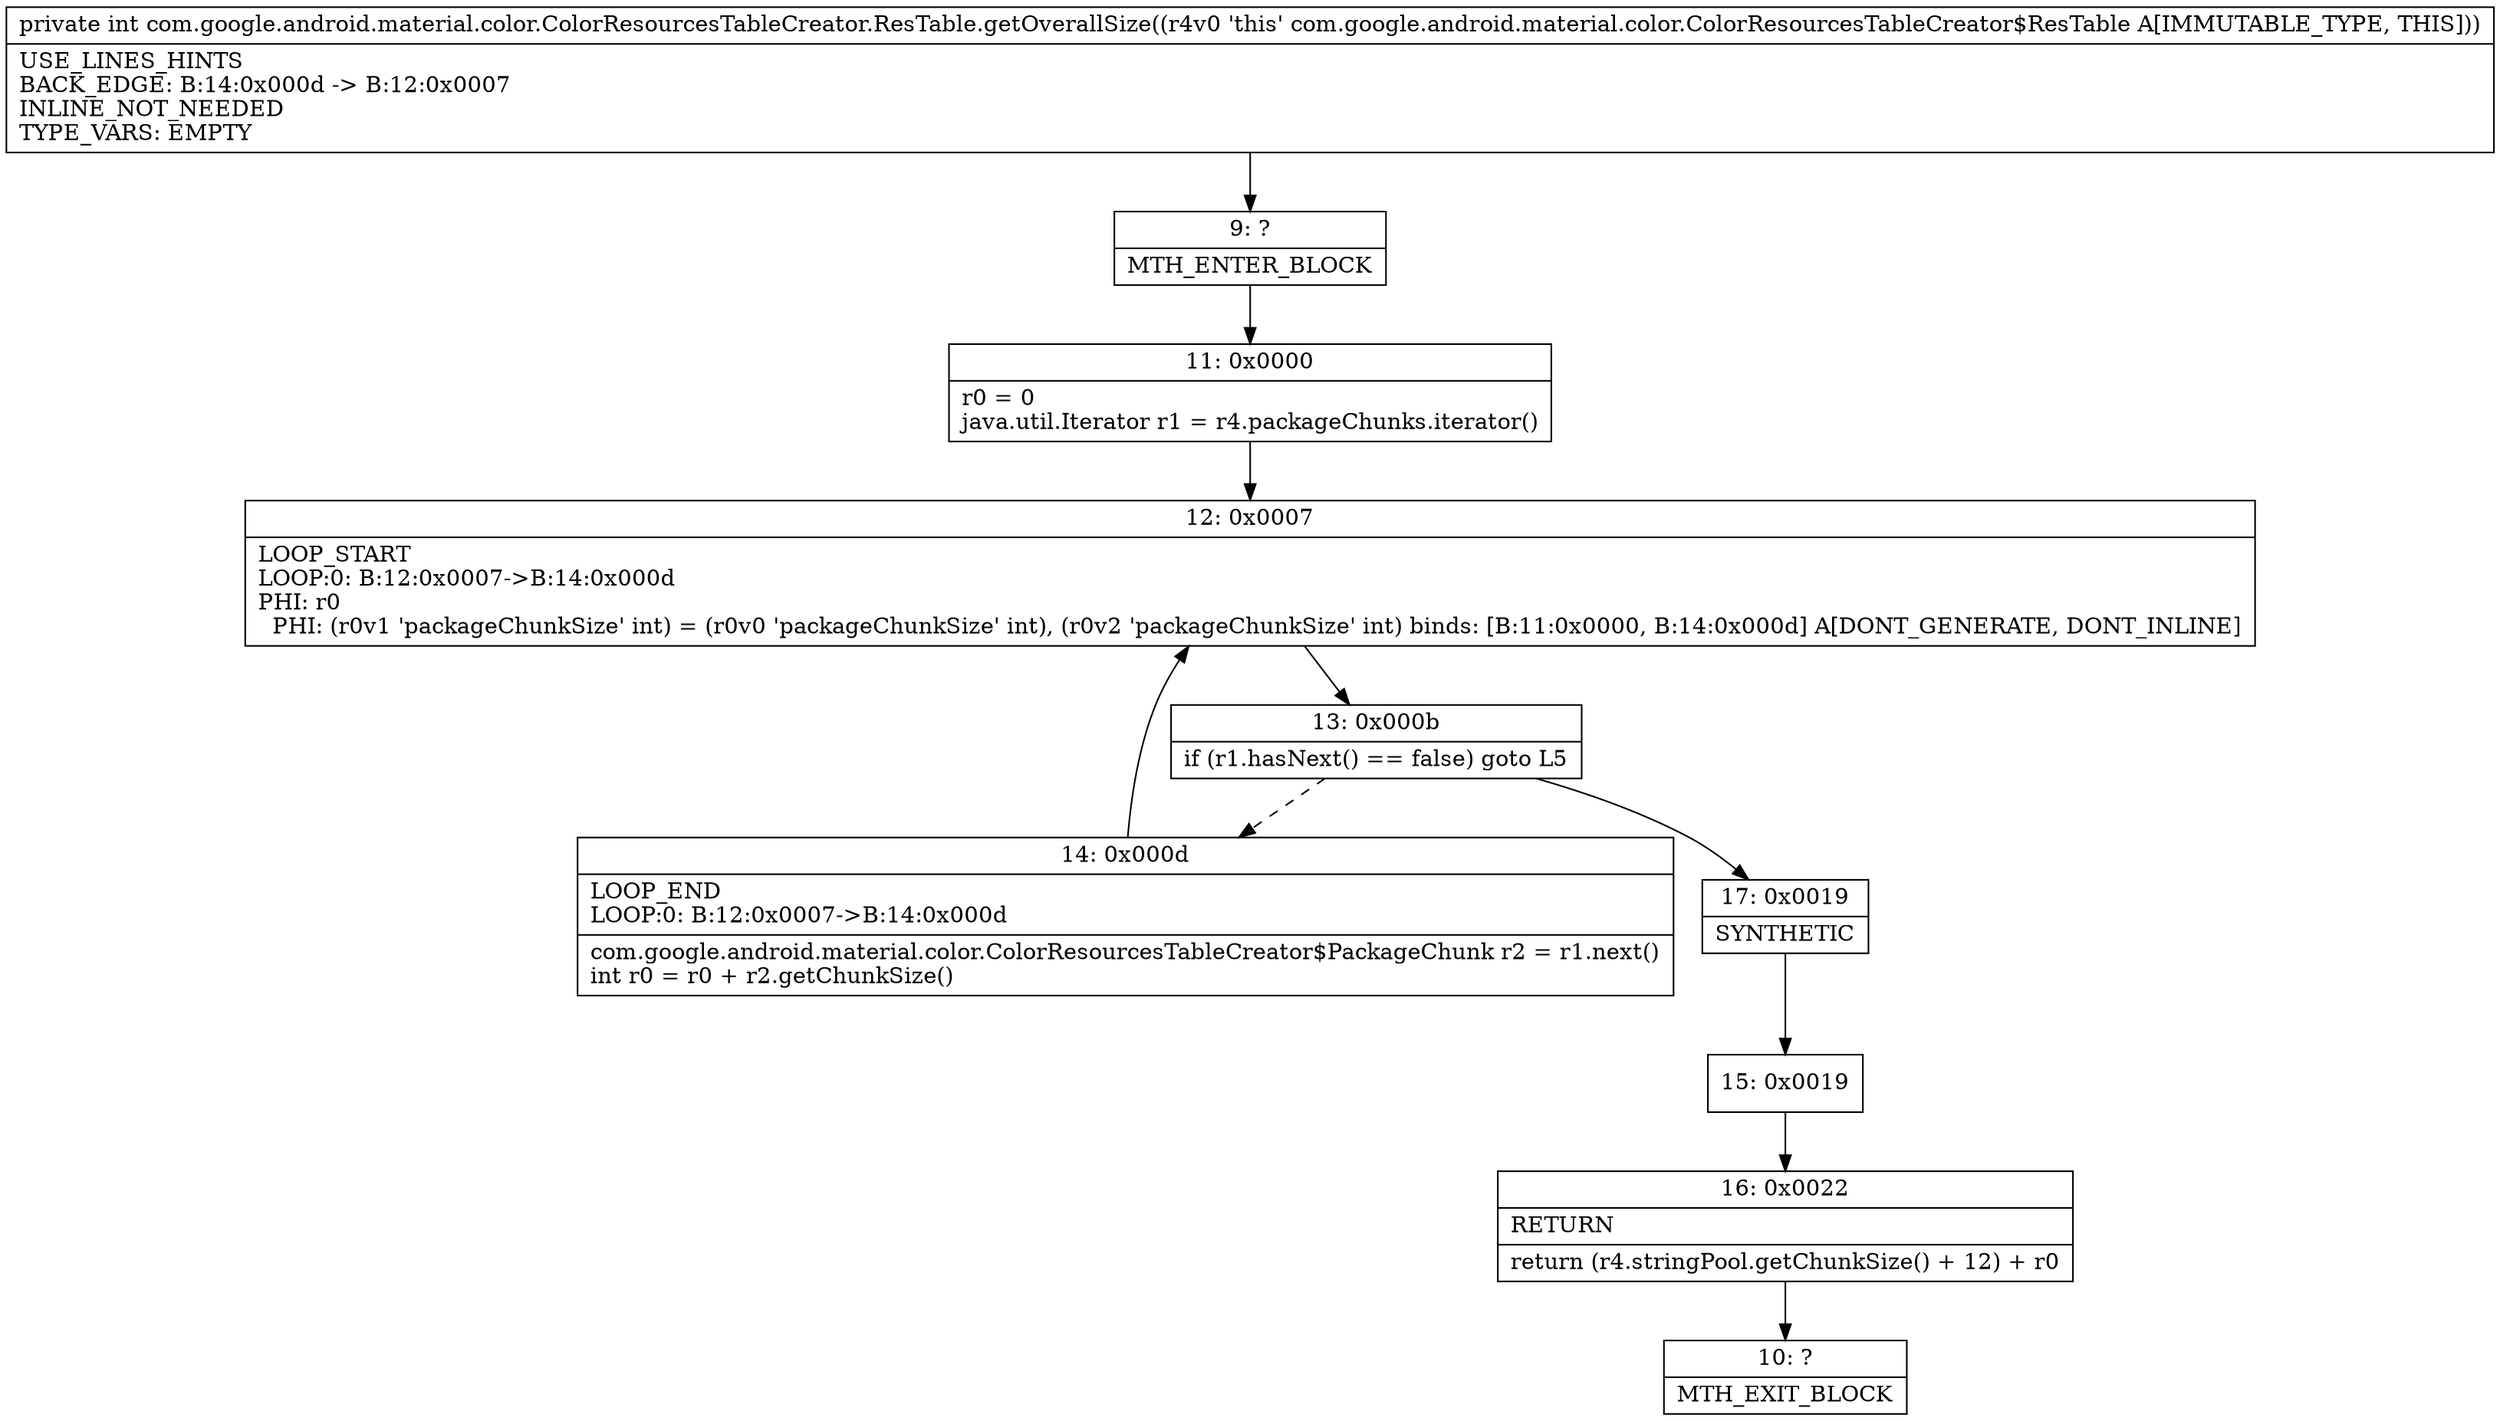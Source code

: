 digraph "CFG forcom.google.android.material.color.ColorResourcesTableCreator.ResTable.getOverallSize()I" {
Node_9 [shape=record,label="{9\:\ ?|MTH_ENTER_BLOCK\l}"];
Node_11 [shape=record,label="{11\:\ 0x0000|r0 = 0\ljava.util.Iterator r1 = r4.packageChunks.iterator()\l}"];
Node_12 [shape=record,label="{12\:\ 0x0007|LOOP_START\lLOOP:0: B:12:0x0007\-\>B:14:0x000d\lPHI: r0 \l  PHI: (r0v1 'packageChunkSize' int) = (r0v0 'packageChunkSize' int), (r0v2 'packageChunkSize' int) binds: [B:11:0x0000, B:14:0x000d] A[DONT_GENERATE, DONT_INLINE]\l}"];
Node_13 [shape=record,label="{13\:\ 0x000b|if (r1.hasNext() == false) goto L5\l}"];
Node_14 [shape=record,label="{14\:\ 0x000d|LOOP_END\lLOOP:0: B:12:0x0007\-\>B:14:0x000d\l|com.google.android.material.color.ColorResourcesTableCreator$PackageChunk r2 = r1.next()\lint r0 = r0 + r2.getChunkSize()\l}"];
Node_17 [shape=record,label="{17\:\ 0x0019|SYNTHETIC\l}"];
Node_15 [shape=record,label="{15\:\ 0x0019}"];
Node_16 [shape=record,label="{16\:\ 0x0022|RETURN\l|return (r4.stringPool.getChunkSize() + 12) + r0\l}"];
Node_10 [shape=record,label="{10\:\ ?|MTH_EXIT_BLOCK\l}"];
MethodNode[shape=record,label="{private int com.google.android.material.color.ColorResourcesTableCreator.ResTable.getOverallSize((r4v0 'this' com.google.android.material.color.ColorResourcesTableCreator$ResTable A[IMMUTABLE_TYPE, THIS]))  | USE_LINES_HINTS\lBACK_EDGE: B:14:0x000d \-\> B:12:0x0007\lINLINE_NOT_NEEDED\lTYPE_VARS: EMPTY\l}"];
MethodNode -> Node_9;Node_9 -> Node_11;
Node_11 -> Node_12;
Node_12 -> Node_13;
Node_13 -> Node_14[style=dashed];
Node_13 -> Node_17;
Node_14 -> Node_12;
Node_17 -> Node_15;
Node_15 -> Node_16;
Node_16 -> Node_10;
}

